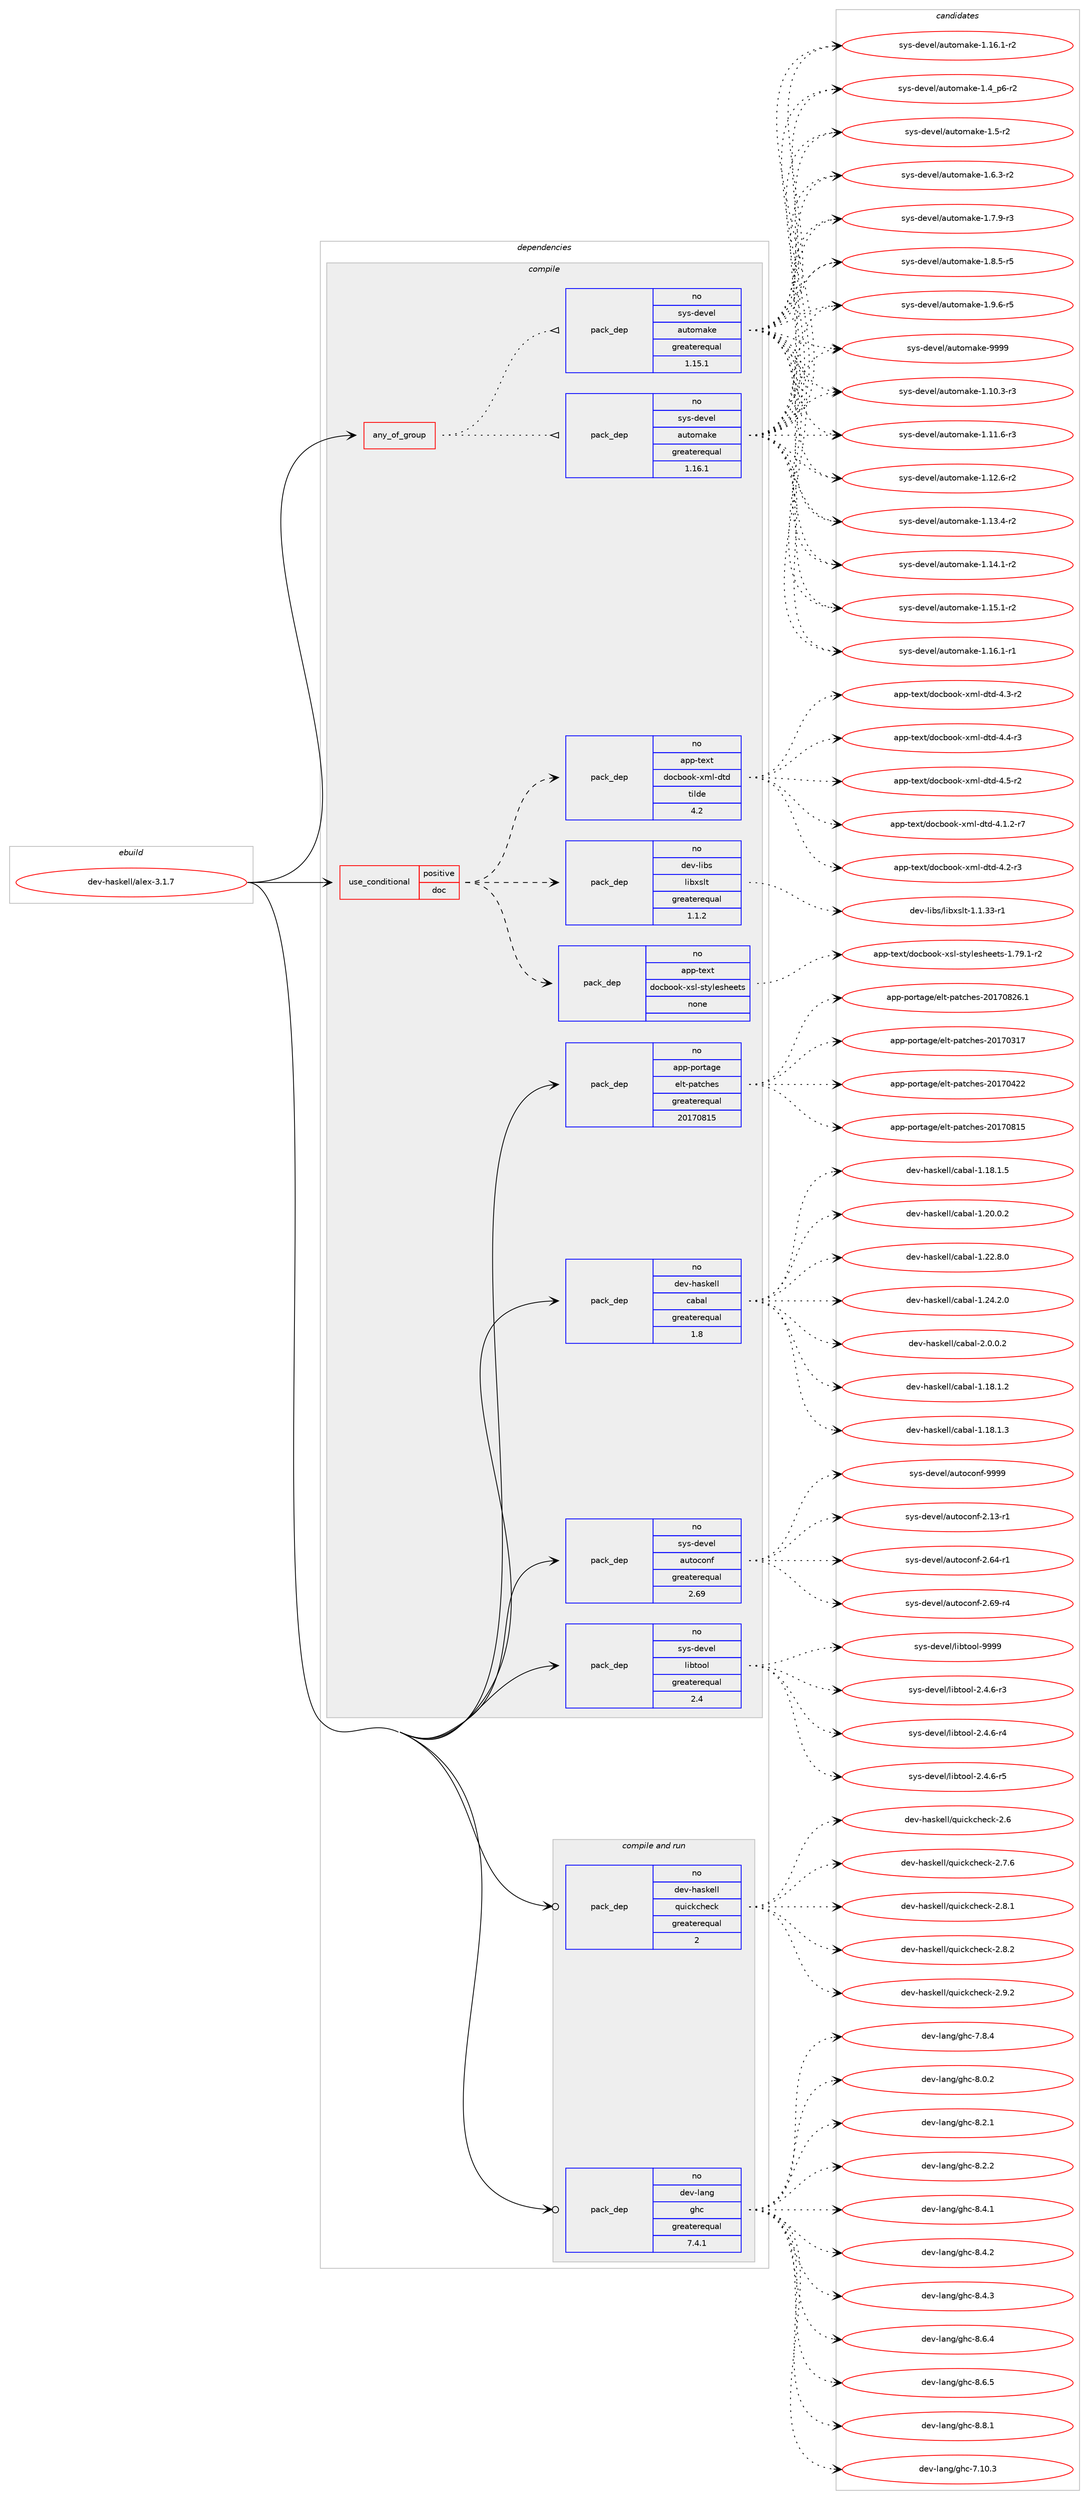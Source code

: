 digraph prolog {

# *************
# Graph options
# *************

newrank=true;
concentrate=true;
compound=true;
graph [rankdir=LR,fontname=Helvetica,fontsize=10,ranksep=1.5];#, ranksep=2.5, nodesep=0.2];
edge  [arrowhead=vee];
node  [fontname=Helvetica,fontsize=10];

# **********
# The ebuild
# **********

subgraph cluster_leftcol {
color=gray;
rank=same;
label=<<i>ebuild</i>>;
id [label="dev-haskell/alex-3.1.7", color=red, width=4, href="../dev-haskell/alex-3.1.7.svg"];
}

# ****************
# The dependencies
# ****************

subgraph cluster_midcol {
color=gray;
label=<<i>dependencies</i>>;
subgraph cluster_compile {
fillcolor="#eeeeee";
style=filled;
label=<<i>compile</i>>;
subgraph any9451 {
dependency525943 [label=<<TABLE BORDER="0" CELLBORDER="1" CELLSPACING="0" CELLPADDING="4"><TR><TD CELLPADDING="10">any_of_group</TD></TR></TABLE>>, shape=none, color=red];subgraph pack391467 {
dependency525944 [label=<<TABLE BORDER="0" CELLBORDER="1" CELLSPACING="0" CELLPADDING="4" WIDTH="220"><TR><TD ROWSPAN="6" CELLPADDING="30">pack_dep</TD></TR><TR><TD WIDTH="110">no</TD></TR><TR><TD>sys-devel</TD></TR><TR><TD>automake</TD></TR><TR><TD>greaterequal</TD></TR><TR><TD>1.16.1</TD></TR></TABLE>>, shape=none, color=blue];
}
dependency525943:e -> dependency525944:w [weight=20,style="dotted",arrowhead="oinv"];
subgraph pack391468 {
dependency525945 [label=<<TABLE BORDER="0" CELLBORDER="1" CELLSPACING="0" CELLPADDING="4" WIDTH="220"><TR><TD ROWSPAN="6" CELLPADDING="30">pack_dep</TD></TR><TR><TD WIDTH="110">no</TD></TR><TR><TD>sys-devel</TD></TR><TR><TD>automake</TD></TR><TR><TD>greaterequal</TD></TR><TR><TD>1.15.1</TD></TR></TABLE>>, shape=none, color=blue];
}
dependency525943:e -> dependency525945:w [weight=20,style="dotted",arrowhead="oinv"];
}
id:e -> dependency525943:w [weight=20,style="solid",arrowhead="vee"];
subgraph cond124668 {
dependency525946 [label=<<TABLE BORDER="0" CELLBORDER="1" CELLSPACING="0" CELLPADDING="4"><TR><TD ROWSPAN="3" CELLPADDING="10">use_conditional</TD></TR><TR><TD>positive</TD></TR><TR><TD>doc</TD></TR></TABLE>>, shape=none, color=red];
subgraph pack391469 {
dependency525947 [label=<<TABLE BORDER="0" CELLBORDER="1" CELLSPACING="0" CELLPADDING="4" WIDTH="220"><TR><TD ROWSPAN="6" CELLPADDING="30">pack_dep</TD></TR><TR><TD WIDTH="110">no</TD></TR><TR><TD>app-text</TD></TR><TR><TD>docbook-xml-dtd</TD></TR><TR><TD>tilde</TD></TR><TR><TD>4.2</TD></TR></TABLE>>, shape=none, color=blue];
}
dependency525946:e -> dependency525947:w [weight=20,style="dashed",arrowhead="vee"];
subgraph pack391470 {
dependency525948 [label=<<TABLE BORDER="0" CELLBORDER="1" CELLSPACING="0" CELLPADDING="4" WIDTH="220"><TR><TD ROWSPAN="6" CELLPADDING="30">pack_dep</TD></TR><TR><TD WIDTH="110">no</TD></TR><TR><TD>app-text</TD></TR><TR><TD>docbook-xsl-stylesheets</TD></TR><TR><TD>none</TD></TR><TR><TD></TD></TR></TABLE>>, shape=none, color=blue];
}
dependency525946:e -> dependency525948:w [weight=20,style="dashed",arrowhead="vee"];
subgraph pack391471 {
dependency525949 [label=<<TABLE BORDER="0" CELLBORDER="1" CELLSPACING="0" CELLPADDING="4" WIDTH="220"><TR><TD ROWSPAN="6" CELLPADDING="30">pack_dep</TD></TR><TR><TD WIDTH="110">no</TD></TR><TR><TD>dev-libs</TD></TR><TR><TD>libxslt</TD></TR><TR><TD>greaterequal</TD></TR><TR><TD>1.1.2</TD></TR></TABLE>>, shape=none, color=blue];
}
dependency525946:e -> dependency525949:w [weight=20,style="dashed",arrowhead="vee"];
}
id:e -> dependency525946:w [weight=20,style="solid",arrowhead="vee"];
subgraph pack391472 {
dependency525950 [label=<<TABLE BORDER="0" CELLBORDER="1" CELLSPACING="0" CELLPADDING="4" WIDTH="220"><TR><TD ROWSPAN="6" CELLPADDING="30">pack_dep</TD></TR><TR><TD WIDTH="110">no</TD></TR><TR><TD>app-portage</TD></TR><TR><TD>elt-patches</TD></TR><TR><TD>greaterequal</TD></TR><TR><TD>20170815</TD></TR></TABLE>>, shape=none, color=blue];
}
id:e -> dependency525950:w [weight=20,style="solid",arrowhead="vee"];
subgraph pack391473 {
dependency525951 [label=<<TABLE BORDER="0" CELLBORDER="1" CELLSPACING="0" CELLPADDING="4" WIDTH="220"><TR><TD ROWSPAN="6" CELLPADDING="30">pack_dep</TD></TR><TR><TD WIDTH="110">no</TD></TR><TR><TD>dev-haskell</TD></TR><TR><TD>cabal</TD></TR><TR><TD>greaterequal</TD></TR><TR><TD>1.8</TD></TR></TABLE>>, shape=none, color=blue];
}
id:e -> dependency525951:w [weight=20,style="solid",arrowhead="vee"];
subgraph pack391474 {
dependency525952 [label=<<TABLE BORDER="0" CELLBORDER="1" CELLSPACING="0" CELLPADDING="4" WIDTH="220"><TR><TD ROWSPAN="6" CELLPADDING="30">pack_dep</TD></TR><TR><TD WIDTH="110">no</TD></TR><TR><TD>sys-devel</TD></TR><TR><TD>autoconf</TD></TR><TR><TD>greaterequal</TD></TR><TR><TD>2.69</TD></TR></TABLE>>, shape=none, color=blue];
}
id:e -> dependency525952:w [weight=20,style="solid",arrowhead="vee"];
subgraph pack391475 {
dependency525953 [label=<<TABLE BORDER="0" CELLBORDER="1" CELLSPACING="0" CELLPADDING="4" WIDTH="220"><TR><TD ROWSPAN="6" CELLPADDING="30">pack_dep</TD></TR><TR><TD WIDTH="110">no</TD></TR><TR><TD>sys-devel</TD></TR><TR><TD>libtool</TD></TR><TR><TD>greaterequal</TD></TR><TR><TD>2.4</TD></TR></TABLE>>, shape=none, color=blue];
}
id:e -> dependency525953:w [weight=20,style="solid",arrowhead="vee"];
}
subgraph cluster_compileandrun {
fillcolor="#eeeeee";
style=filled;
label=<<i>compile and run</i>>;
subgraph pack391476 {
dependency525954 [label=<<TABLE BORDER="0" CELLBORDER="1" CELLSPACING="0" CELLPADDING="4" WIDTH="220"><TR><TD ROWSPAN="6" CELLPADDING="30">pack_dep</TD></TR><TR><TD WIDTH="110">no</TD></TR><TR><TD>dev-haskell</TD></TR><TR><TD>quickcheck</TD></TR><TR><TD>greaterequal</TD></TR><TR><TD>2</TD></TR></TABLE>>, shape=none, color=blue];
}
id:e -> dependency525954:w [weight=20,style="solid",arrowhead="odotvee"];
subgraph pack391477 {
dependency525955 [label=<<TABLE BORDER="0" CELLBORDER="1" CELLSPACING="0" CELLPADDING="4" WIDTH="220"><TR><TD ROWSPAN="6" CELLPADDING="30">pack_dep</TD></TR><TR><TD WIDTH="110">no</TD></TR><TR><TD>dev-lang</TD></TR><TR><TD>ghc</TD></TR><TR><TD>greaterequal</TD></TR><TR><TD>7.4.1</TD></TR></TABLE>>, shape=none, color=blue];
}
id:e -> dependency525955:w [weight=20,style="solid",arrowhead="odotvee"];
}
subgraph cluster_run {
fillcolor="#eeeeee";
style=filled;
label=<<i>run</i>>;
}
}

# **************
# The candidates
# **************

subgraph cluster_choices {
rank=same;
color=gray;
label=<<i>candidates</i>>;

subgraph choice391467 {
color=black;
nodesep=1;
choice11512111545100101118101108479711711611110997107101454946494846514511451 [label="sys-devel/automake-1.10.3-r3", color=red, width=4,href="../sys-devel/automake-1.10.3-r3.svg"];
choice11512111545100101118101108479711711611110997107101454946494946544511451 [label="sys-devel/automake-1.11.6-r3", color=red, width=4,href="../sys-devel/automake-1.11.6-r3.svg"];
choice11512111545100101118101108479711711611110997107101454946495046544511450 [label="sys-devel/automake-1.12.6-r2", color=red, width=4,href="../sys-devel/automake-1.12.6-r2.svg"];
choice11512111545100101118101108479711711611110997107101454946495146524511450 [label="sys-devel/automake-1.13.4-r2", color=red, width=4,href="../sys-devel/automake-1.13.4-r2.svg"];
choice11512111545100101118101108479711711611110997107101454946495246494511450 [label="sys-devel/automake-1.14.1-r2", color=red, width=4,href="../sys-devel/automake-1.14.1-r2.svg"];
choice11512111545100101118101108479711711611110997107101454946495346494511450 [label="sys-devel/automake-1.15.1-r2", color=red, width=4,href="../sys-devel/automake-1.15.1-r2.svg"];
choice11512111545100101118101108479711711611110997107101454946495446494511449 [label="sys-devel/automake-1.16.1-r1", color=red, width=4,href="../sys-devel/automake-1.16.1-r1.svg"];
choice11512111545100101118101108479711711611110997107101454946495446494511450 [label="sys-devel/automake-1.16.1-r2", color=red, width=4,href="../sys-devel/automake-1.16.1-r2.svg"];
choice115121115451001011181011084797117116111109971071014549465295112544511450 [label="sys-devel/automake-1.4_p6-r2", color=red, width=4,href="../sys-devel/automake-1.4_p6-r2.svg"];
choice11512111545100101118101108479711711611110997107101454946534511450 [label="sys-devel/automake-1.5-r2", color=red, width=4,href="../sys-devel/automake-1.5-r2.svg"];
choice115121115451001011181011084797117116111109971071014549465446514511450 [label="sys-devel/automake-1.6.3-r2", color=red, width=4,href="../sys-devel/automake-1.6.3-r2.svg"];
choice115121115451001011181011084797117116111109971071014549465546574511451 [label="sys-devel/automake-1.7.9-r3", color=red, width=4,href="../sys-devel/automake-1.7.9-r3.svg"];
choice115121115451001011181011084797117116111109971071014549465646534511453 [label="sys-devel/automake-1.8.5-r5", color=red, width=4,href="../sys-devel/automake-1.8.5-r5.svg"];
choice115121115451001011181011084797117116111109971071014549465746544511453 [label="sys-devel/automake-1.9.6-r5", color=red, width=4,href="../sys-devel/automake-1.9.6-r5.svg"];
choice115121115451001011181011084797117116111109971071014557575757 [label="sys-devel/automake-9999", color=red, width=4,href="../sys-devel/automake-9999.svg"];
dependency525944:e -> choice11512111545100101118101108479711711611110997107101454946494846514511451:w [style=dotted,weight="100"];
dependency525944:e -> choice11512111545100101118101108479711711611110997107101454946494946544511451:w [style=dotted,weight="100"];
dependency525944:e -> choice11512111545100101118101108479711711611110997107101454946495046544511450:w [style=dotted,weight="100"];
dependency525944:e -> choice11512111545100101118101108479711711611110997107101454946495146524511450:w [style=dotted,weight="100"];
dependency525944:e -> choice11512111545100101118101108479711711611110997107101454946495246494511450:w [style=dotted,weight="100"];
dependency525944:e -> choice11512111545100101118101108479711711611110997107101454946495346494511450:w [style=dotted,weight="100"];
dependency525944:e -> choice11512111545100101118101108479711711611110997107101454946495446494511449:w [style=dotted,weight="100"];
dependency525944:e -> choice11512111545100101118101108479711711611110997107101454946495446494511450:w [style=dotted,weight="100"];
dependency525944:e -> choice115121115451001011181011084797117116111109971071014549465295112544511450:w [style=dotted,weight="100"];
dependency525944:e -> choice11512111545100101118101108479711711611110997107101454946534511450:w [style=dotted,weight="100"];
dependency525944:e -> choice115121115451001011181011084797117116111109971071014549465446514511450:w [style=dotted,weight="100"];
dependency525944:e -> choice115121115451001011181011084797117116111109971071014549465546574511451:w [style=dotted,weight="100"];
dependency525944:e -> choice115121115451001011181011084797117116111109971071014549465646534511453:w [style=dotted,weight="100"];
dependency525944:e -> choice115121115451001011181011084797117116111109971071014549465746544511453:w [style=dotted,weight="100"];
dependency525944:e -> choice115121115451001011181011084797117116111109971071014557575757:w [style=dotted,weight="100"];
}
subgraph choice391468 {
color=black;
nodesep=1;
choice11512111545100101118101108479711711611110997107101454946494846514511451 [label="sys-devel/automake-1.10.3-r3", color=red, width=4,href="../sys-devel/automake-1.10.3-r3.svg"];
choice11512111545100101118101108479711711611110997107101454946494946544511451 [label="sys-devel/automake-1.11.6-r3", color=red, width=4,href="../sys-devel/automake-1.11.6-r3.svg"];
choice11512111545100101118101108479711711611110997107101454946495046544511450 [label="sys-devel/automake-1.12.6-r2", color=red, width=4,href="../sys-devel/automake-1.12.6-r2.svg"];
choice11512111545100101118101108479711711611110997107101454946495146524511450 [label="sys-devel/automake-1.13.4-r2", color=red, width=4,href="../sys-devel/automake-1.13.4-r2.svg"];
choice11512111545100101118101108479711711611110997107101454946495246494511450 [label="sys-devel/automake-1.14.1-r2", color=red, width=4,href="../sys-devel/automake-1.14.1-r2.svg"];
choice11512111545100101118101108479711711611110997107101454946495346494511450 [label="sys-devel/automake-1.15.1-r2", color=red, width=4,href="../sys-devel/automake-1.15.1-r2.svg"];
choice11512111545100101118101108479711711611110997107101454946495446494511449 [label="sys-devel/automake-1.16.1-r1", color=red, width=4,href="../sys-devel/automake-1.16.1-r1.svg"];
choice11512111545100101118101108479711711611110997107101454946495446494511450 [label="sys-devel/automake-1.16.1-r2", color=red, width=4,href="../sys-devel/automake-1.16.1-r2.svg"];
choice115121115451001011181011084797117116111109971071014549465295112544511450 [label="sys-devel/automake-1.4_p6-r2", color=red, width=4,href="../sys-devel/automake-1.4_p6-r2.svg"];
choice11512111545100101118101108479711711611110997107101454946534511450 [label="sys-devel/automake-1.5-r2", color=red, width=4,href="../sys-devel/automake-1.5-r2.svg"];
choice115121115451001011181011084797117116111109971071014549465446514511450 [label="sys-devel/automake-1.6.3-r2", color=red, width=4,href="../sys-devel/automake-1.6.3-r2.svg"];
choice115121115451001011181011084797117116111109971071014549465546574511451 [label="sys-devel/automake-1.7.9-r3", color=red, width=4,href="../sys-devel/automake-1.7.9-r3.svg"];
choice115121115451001011181011084797117116111109971071014549465646534511453 [label="sys-devel/automake-1.8.5-r5", color=red, width=4,href="../sys-devel/automake-1.8.5-r5.svg"];
choice115121115451001011181011084797117116111109971071014549465746544511453 [label="sys-devel/automake-1.9.6-r5", color=red, width=4,href="../sys-devel/automake-1.9.6-r5.svg"];
choice115121115451001011181011084797117116111109971071014557575757 [label="sys-devel/automake-9999", color=red, width=4,href="../sys-devel/automake-9999.svg"];
dependency525945:e -> choice11512111545100101118101108479711711611110997107101454946494846514511451:w [style=dotted,weight="100"];
dependency525945:e -> choice11512111545100101118101108479711711611110997107101454946494946544511451:w [style=dotted,weight="100"];
dependency525945:e -> choice11512111545100101118101108479711711611110997107101454946495046544511450:w [style=dotted,weight="100"];
dependency525945:e -> choice11512111545100101118101108479711711611110997107101454946495146524511450:w [style=dotted,weight="100"];
dependency525945:e -> choice11512111545100101118101108479711711611110997107101454946495246494511450:w [style=dotted,weight="100"];
dependency525945:e -> choice11512111545100101118101108479711711611110997107101454946495346494511450:w [style=dotted,weight="100"];
dependency525945:e -> choice11512111545100101118101108479711711611110997107101454946495446494511449:w [style=dotted,weight="100"];
dependency525945:e -> choice11512111545100101118101108479711711611110997107101454946495446494511450:w [style=dotted,weight="100"];
dependency525945:e -> choice115121115451001011181011084797117116111109971071014549465295112544511450:w [style=dotted,weight="100"];
dependency525945:e -> choice11512111545100101118101108479711711611110997107101454946534511450:w [style=dotted,weight="100"];
dependency525945:e -> choice115121115451001011181011084797117116111109971071014549465446514511450:w [style=dotted,weight="100"];
dependency525945:e -> choice115121115451001011181011084797117116111109971071014549465546574511451:w [style=dotted,weight="100"];
dependency525945:e -> choice115121115451001011181011084797117116111109971071014549465646534511453:w [style=dotted,weight="100"];
dependency525945:e -> choice115121115451001011181011084797117116111109971071014549465746544511453:w [style=dotted,weight="100"];
dependency525945:e -> choice115121115451001011181011084797117116111109971071014557575757:w [style=dotted,weight="100"];
}
subgraph choice391469 {
color=black;
nodesep=1;
choice971121124511610112011647100111999811111110745120109108451001161004552464946504511455 [label="app-text/docbook-xml-dtd-4.1.2-r7", color=red, width=4,href="../app-text/docbook-xml-dtd-4.1.2-r7.svg"];
choice97112112451161011201164710011199981111111074512010910845100116100455246504511451 [label="app-text/docbook-xml-dtd-4.2-r3", color=red, width=4,href="../app-text/docbook-xml-dtd-4.2-r3.svg"];
choice97112112451161011201164710011199981111111074512010910845100116100455246514511450 [label="app-text/docbook-xml-dtd-4.3-r2", color=red, width=4,href="../app-text/docbook-xml-dtd-4.3-r2.svg"];
choice97112112451161011201164710011199981111111074512010910845100116100455246524511451 [label="app-text/docbook-xml-dtd-4.4-r3", color=red, width=4,href="../app-text/docbook-xml-dtd-4.4-r3.svg"];
choice97112112451161011201164710011199981111111074512010910845100116100455246534511450 [label="app-text/docbook-xml-dtd-4.5-r2", color=red, width=4,href="../app-text/docbook-xml-dtd-4.5-r2.svg"];
dependency525947:e -> choice971121124511610112011647100111999811111110745120109108451001161004552464946504511455:w [style=dotted,weight="100"];
dependency525947:e -> choice97112112451161011201164710011199981111111074512010910845100116100455246504511451:w [style=dotted,weight="100"];
dependency525947:e -> choice97112112451161011201164710011199981111111074512010910845100116100455246514511450:w [style=dotted,weight="100"];
dependency525947:e -> choice97112112451161011201164710011199981111111074512010910845100116100455246524511451:w [style=dotted,weight="100"];
dependency525947:e -> choice97112112451161011201164710011199981111111074512010910845100116100455246534511450:w [style=dotted,weight="100"];
}
subgraph choice391470 {
color=black;
nodesep=1;
choice97112112451161011201164710011199981111111074512011510845115116121108101115104101101116115454946555746494511450 [label="app-text/docbook-xsl-stylesheets-1.79.1-r2", color=red, width=4,href="../app-text/docbook-xsl-stylesheets-1.79.1-r2.svg"];
dependency525948:e -> choice97112112451161011201164710011199981111111074512011510845115116121108101115104101101116115454946555746494511450:w [style=dotted,weight="100"];
}
subgraph choice391471 {
color=black;
nodesep=1;
choice10010111845108105981154710810598120115108116454946494651514511449 [label="dev-libs/libxslt-1.1.33-r1", color=red, width=4,href="../dev-libs/libxslt-1.1.33-r1.svg"];
dependency525949:e -> choice10010111845108105981154710810598120115108116454946494651514511449:w [style=dotted,weight="100"];
}
subgraph choice391472 {
color=black;
nodesep=1;
choice97112112451121111141169710310147101108116451129711699104101115455048495548514955 [label="app-portage/elt-patches-20170317", color=red, width=4,href="../app-portage/elt-patches-20170317.svg"];
choice97112112451121111141169710310147101108116451129711699104101115455048495548525050 [label="app-portage/elt-patches-20170422", color=red, width=4,href="../app-portage/elt-patches-20170422.svg"];
choice97112112451121111141169710310147101108116451129711699104101115455048495548564953 [label="app-portage/elt-patches-20170815", color=red, width=4,href="../app-portage/elt-patches-20170815.svg"];
choice971121124511211111411697103101471011081164511297116991041011154550484955485650544649 [label="app-portage/elt-patches-20170826.1", color=red, width=4,href="../app-portage/elt-patches-20170826.1.svg"];
dependency525950:e -> choice97112112451121111141169710310147101108116451129711699104101115455048495548514955:w [style=dotted,weight="100"];
dependency525950:e -> choice97112112451121111141169710310147101108116451129711699104101115455048495548525050:w [style=dotted,weight="100"];
dependency525950:e -> choice97112112451121111141169710310147101108116451129711699104101115455048495548564953:w [style=dotted,weight="100"];
dependency525950:e -> choice971121124511211111411697103101471011081164511297116991041011154550484955485650544649:w [style=dotted,weight="100"];
}
subgraph choice391473 {
color=black;
nodesep=1;
choice10010111845104971151071011081084799979897108454946495646494650 [label="dev-haskell/cabal-1.18.1.2", color=red, width=4,href="../dev-haskell/cabal-1.18.1.2.svg"];
choice10010111845104971151071011081084799979897108454946495646494651 [label="dev-haskell/cabal-1.18.1.3", color=red, width=4,href="../dev-haskell/cabal-1.18.1.3.svg"];
choice10010111845104971151071011081084799979897108454946495646494653 [label="dev-haskell/cabal-1.18.1.5", color=red, width=4,href="../dev-haskell/cabal-1.18.1.5.svg"];
choice10010111845104971151071011081084799979897108454946504846484650 [label="dev-haskell/cabal-1.20.0.2", color=red, width=4,href="../dev-haskell/cabal-1.20.0.2.svg"];
choice10010111845104971151071011081084799979897108454946505046564648 [label="dev-haskell/cabal-1.22.8.0", color=red, width=4,href="../dev-haskell/cabal-1.22.8.0.svg"];
choice10010111845104971151071011081084799979897108454946505246504648 [label="dev-haskell/cabal-1.24.2.0", color=red, width=4,href="../dev-haskell/cabal-1.24.2.0.svg"];
choice100101118451049711510710110810847999798971084550464846484650 [label="dev-haskell/cabal-2.0.0.2", color=red, width=4,href="../dev-haskell/cabal-2.0.0.2.svg"];
dependency525951:e -> choice10010111845104971151071011081084799979897108454946495646494650:w [style=dotted,weight="100"];
dependency525951:e -> choice10010111845104971151071011081084799979897108454946495646494651:w [style=dotted,weight="100"];
dependency525951:e -> choice10010111845104971151071011081084799979897108454946495646494653:w [style=dotted,weight="100"];
dependency525951:e -> choice10010111845104971151071011081084799979897108454946504846484650:w [style=dotted,weight="100"];
dependency525951:e -> choice10010111845104971151071011081084799979897108454946505046564648:w [style=dotted,weight="100"];
dependency525951:e -> choice10010111845104971151071011081084799979897108454946505246504648:w [style=dotted,weight="100"];
dependency525951:e -> choice100101118451049711510710110810847999798971084550464846484650:w [style=dotted,weight="100"];
}
subgraph choice391474 {
color=black;
nodesep=1;
choice1151211154510010111810110847971171161119911111010245504649514511449 [label="sys-devel/autoconf-2.13-r1", color=red, width=4,href="../sys-devel/autoconf-2.13-r1.svg"];
choice1151211154510010111810110847971171161119911111010245504654524511449 [label="sys-devel/autoconf-2.64-r1", color=red, width=4,href="../sys-devel/autoconf-2.64-r1.svg"];
choice1151211154510010111810110847971171161119911111010245504654574511452 [label="sys-devel/autoconf-2.69-r4", color=red, width=4,href="../sys-devel/autoconf-2.69-r4.svg"];
choice115121115451001011181011084797117116111991111101024557575757 [label="sys-devel/autoconf-9999", color=red, width=4,href="../sys-devel/autoconf-9999.svg"];
dependency525952:e -> choice1151211154510010111810110847971171161119911111010245504649514511449:w [style=dotted,weight="100"];
dependency525952:e -> choice1151211154510010111810110847971171161119911111010245504654524511449:w [style=dotted,weight="100"];
dependency525952:e -> choice1151211154510010111810110847971171161119911111010245504654574511452:w [style=dotted,weight="100"];
dependency525952:e -> choice115121115451001011181011084797117116111991111101024557575757:w [style=dotted,weight="100"];
}
subgraph choice391475 {
color=black;
nodesep=1;
choice1151211154510010111810110847108105981161111111084550465246544511451 [label="sys-devel/libtool-2.4.6-r3", color=red, width=4,href="../sys-devel/libtool-2.4.6-r3.svg"];
choice1151211154510010111810110847108105981161111111084550465246544511452 [label="sys-devel/libtool-2.4.6-r4", color=red, width=4,href="../sys-devel/libtool-2.4.6-r4.svg"];
choice1151211154510010111810110847108105981161111111084550465246544511453 [label="sys-devel/libtool-2.4.6-r5", color=red, width=4,href="../sys-devel/libtool-2.4.6-r5.svg"];
choice1151211154510010111810110847108105981161111111084557575757 [label="sys-devel/libtool-9999", color=red, width=4,href="../sys-devel/libtool-9999.svg"];
dependency525953:e -> choice1151211154510010111810110847108105981161111111084550465246544511451:w [style=dotted,weight="100"];
dependency525953:e -> choice1151211154510010111810110847108105981161111111084550465246544511452:w [style=dotted,weight="100"];
dependency525953:e -> choice1151211154510010111810110847108105981161111111084550465246544511453:w [style=dotted,weight="100"];
dependency525953:e -> choice1151211154510010111810110847108105981161111111084557575757:w [style=dotted,weight="100"];
}
subgraph choice391476 {
color=black;
nodesep=1;
choice10010111845104971151071011081084711311710599107991041019910745504654 [label="dev-haskell/quickcheck-2.6", color=red, width=4,href="../dev-haskell/quickcheck-2.6.svg"];
choice100101118451049711510710110810847113117105991079910410199107455046554654 [label="dev-haskell/quickcheck-2.7.6", color=red, width=4,href="../dev-haskell/quickcheck-2.7.6.svg"];
choice100101118451049711510710110810847113117105991079910410199107455046564649 [label="dev-haskell/quickcheck-2.8.1", color=red, width=4,href="../dev-haskell/quickcheck-2.8.1.svg"];
choice100101118451049711510710110810847113117105991079910410199107455046564650 [label="dev-haskell/quickcheck-2.8.2", color=red, width=4,href="../dev-haskell/quickcheck-2.8.2.svg"];
choice100101118451049711510710110810847113117105991079910410199107455046574650 [label="dev-haskell/quickcheck-2.9.2", color=red, width=4,href="../dev-haskell/quickcheck-2.9.2.svg"];
dependency525954:e -> choice10010111845104971151071011081084711311710599107991041019910745504654:w [style=dotted,weight="100"];
dependency525954:e -> choice100101118451049711510710110810847113117105991079910410199107455046554654:w [style=dotted,weight="100"];
dependency525954:e -> choice100101118451049711510710110810847113117105991079910410199107455046564649:w [style=dotted,weight="100"];
dependency525954:e -> choice100101118451049711510710110810847113117105991079910410199107455046564650:w [style=dotted,weight="100"];
dependency525954:e -> choice100101118451049711510710110810847113117105991079910410199107455046574650:w [style=dotted,weight="100"];
}
subgraph choice391477 {
color=black;
nodesep=1;
choice1001011184510897110103471031049945554649484651 [label="dev-lang/ghc-7.10.3", color=red, width=4,href="../dev-lang/ghc-7.10.3.svg"];
choice10010111845108971101034710310499455546564652 [label="dev-lang/ghc-7.8.4", color=red, width=4,href="../dev-lang/ghc-7.8.4.svg"];
choice10010111845108971101034710310499455646484650 [label="dev-lang/ghc-8.0.2", color=red, width=4,href="../dev-lang/ghc-8.0.2.svg"];
choice10010111845108971101034710310499455646504649 [label="dev-lang/ghc-8.2.1", color=red, width=4,href="../dev-lang/ghc-8.2.1.svg"];
choice10010111845108971101034710310499455646504650 [label="dev-lang/ghc-8.2.2", color=red, width=4,href="../dev-lang/ghc-8.2.2.svg"];
choice10010111845108971101034710310499455646524649 [label="dev-lang/ghc-8.4.1", color=red, width=4,href="../dev-lang/ghc-8.4.1.svg"];
choice10010111845108971101034710310499455646524650 [label="dev-lang/ghc-8.4.2", color=red, width=4,href="../dev-lang/ghc-8.4.2.svg"];
choice10010111845108971101034710310499455646524651 [label="dev-lang/ghc-8.4.3", color=red, width=4,href="../dev-lang/ghc-8.4.3.svg"];
choice10010111845108971101034710310499455646544652 [label="dev-lang/ghc-8.6.4", color=red, width=4,href="../dev-lang/ghc-8.6.4.svg"];
choice10010111845108971101034710310499455646544653 [label="dev-lang/ghc-8.6.5", color=red, width=4,href="../dev-lang/ghc-8.6.5.svg"];
choice10010111845108971101034710310499455646564649 [label="dev-lang/ghc-8.8.1", color=red, width=4,href="../dev-lang/ghc-8.8.1.svg"];
dependency525955:e -> choice1001011184510897110103471031049945554649484651:w [style=dotted,weight="100"];
dependency525955:e -> choice10010111845108971101034710310499455546564652:w [style=dotted,weight="100"];
dependency525955:e -> choice10010111845108971101034710310499455646484650:w [style=dotted,weight="100"];
dependency525955:e -> choice10010111845108971101034710310499455646504649:w [style=dotted,weight="100"];
dependency525955:e -> choice10010111845108971101034710310499455646504650:w [style=dotted,weight="100"];
dependency525955:e -> choice10010111845108971101034710310499455646524649:w [style=dotted,weight="100"];
dependency525955:e -> choice10010111845108971101034710310499455646524650:w [style=dotted,weight="100"];
dependency525955:e -> choice10010111845108971101034710310499455646524651:w [style=dotted,weight="100"];
dependency525955:e -> choice10010111845108971101034710310499455646544652:w [style=dotted,weight="100"];
dependency525955:e -> choice10010111845108971101034710310499455646544653:w [style=dotted,weight="100"];
dependency525955:e -> choice10010111845108971101034710310499455646564649:w [style=dotted,weight="100"];
}
}

}
